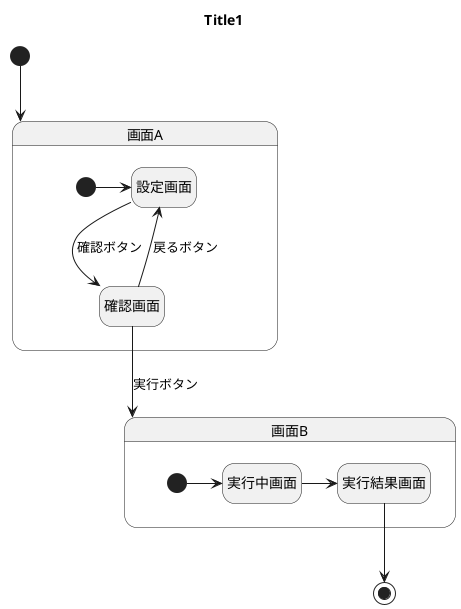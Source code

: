 @startuml 001_sample
title Title1

hide empty description
state 画面A {
    [*] -> 設定画面
    設定画面 --> 確認画面: 確認ボタン
    確認画面 --> 設定画面: 戻るボタン
}
state 画面B {
    [*] -> 実行中画面
    実行中画面 -> 実行結果画面
}

[*] --> 画面A
確認画面 --> 画面B: 実行ボタン
実行結果画面 --> [*]
@enduml